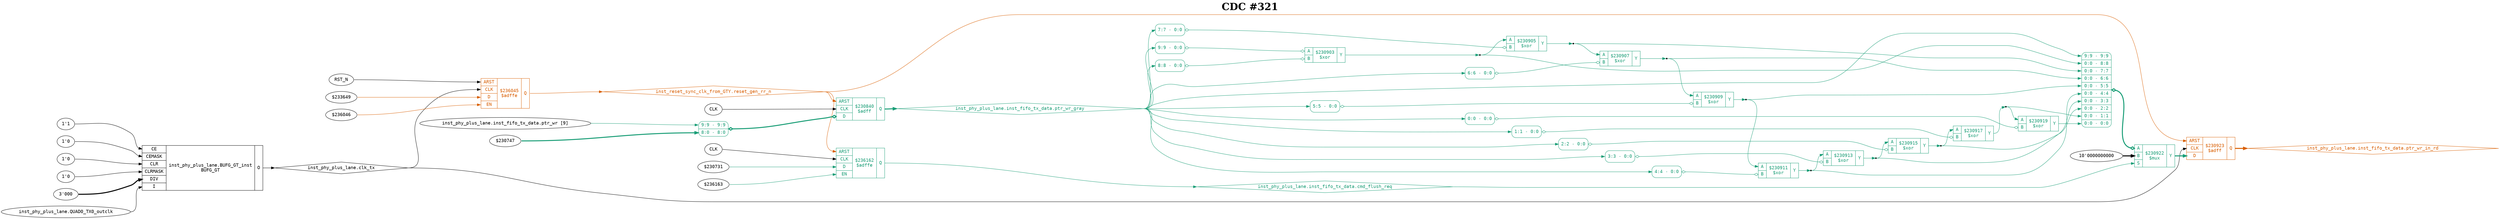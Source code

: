 digraph "spacefibre_light_top" {
label=<<b>CDC #321</b>>;
labelloc="t"
fontsize="30"
node ["fontname"="Courier"]
edge ["fontname"="Courier"]
rankdir="LR";
remincross=true;
n11 [ shape=diamond, label="inst_phy_plus_lane.clk_tx", color="black", fontcolor="black", href="/src/module_phy_plus_lane/phy_plus_lane.vhd#651" ];
n12 [ shape=diamond, label="inst_phy_plus_lane.inst_fifo_tx_data.cmd_flush_req", colorscheme="dark28", color="1", fontcolor="1", href="/src/ip/fifo_dc/fifo_dc.vhd#111" ];
n13 [ shape=diamond, label="inst_phy_plus_lane.inst_fifo_tx_data.ptr_wr_gray", colorscheme="dark28", color="1", fontcolor="1", href="/src/ip/fifo_dc/fifo_dc.vhd#102" ];
n14 [ shape=diamond, label="inst_phy_plus_lane.inst_fifo_tx_data.ptr_wr_in_rd", colorscheme="dark28", color="2", fontcolor="2", href="/src/ip/fifo_dc/fifo_dc.vhd#105" ];
n15 [ shape=diamond, label="inst_reset_sync_clk_from_GTY.reset_gen_rr_n", colorscheme="dark28", color="2", fontcolor="2", href="/src/ip_spacefibre_light_top/reset_gen.vhd#46" ];
{ rank="source";}
{ rank="sink";}
v0 [ label="RST_N" ];
v1 [ label="$233649" ];
v2 [ label="$236046" ];
c21 [ shape=record, label="{{<p16> ARST|<p17> CLK|<p18> D|<p19> EN}|$236045\n$adffe|{<p20> Q}}", colorscheme="dark28", color="2", fontcolor="2" , href="/src/ip_spacefibre_light_top/reset_gen.vhd#56"  ];
v3 [ label="CLK" ];
v4 [ label="$230731" ];
v5 [ label="$236163" ];
c22 [ shape=record, label="{{<p16> ARST|<p17> CLK|<p18> D|<p19> EN}|$236162\n$adffe|{<p20> Q}}", colorscheme="dark28", color="1", fontcolor="1" , href="/src/ip/fifo_dc/fifo_dc.vhd#440"  ];
c26 [ shape=record, label="{{<p23> A|<p24> B}|$230903\n$xor|{<p25> Y}}", colorscheme="dark28", color="1", fontcolor="1" , href="/src/ip/fifo_dc/fifo_dc.vhd#144"  ];
x6 [ shape=record, style=rounded, label="<s0> 9:9 - 0:0 ", colorscheme="dark28", color="1", fontcolor="1" ];
x6:e -> c26:p23:w [arrowhead=odiamond, arrowtail=odiamond, dir=both, colorscheme="dark28", color="1", fontcolor="1", label=""];
x7 [ shape=record, style=rounded, label="<s0> 8:8 - 0:0 ", colorscheme="dark28", color="1", fontcolor="1" ];
x7:e -> c26:p24:w [arrowhead=odiamond, arrowtail=odiamond, dir=both, colorscheme="dark28", color="1", fontcolor="1", label=""];
c27 [ shape=record, label="{{<p23> A|<p24> B}|$230905\n$xor|{<p25> Y}}", colorscheme="dark28", color="1", fontcolor="1" , href="/src/ip/fifo_dc/fifo_dc.vhd#144"  ];
x8 [ shape=record, style=rounded, label="<s0> 7:7 - 0:0 ", colorscheme="dark28", color="1", fontcolor="1" ];
x8:e -> c27:p24:w [arrowhead=odiamond, arrowtail=odiamond, dir=both, colorscheme="dark28", color="1", fontcolor="1", label=""];
c28 [ shape=record, label="{{<p23> A|<p24> B}|$230907\n$xor|{<p25> Y}}", colorscheme="dark28", color="1", fontcolor="1" , href="/src/ip/fifo_dc/fifo_dc.vhd#144"  ];
x9 [ shape=record, style=rounded, label="<s0> 6:6 - 0:0 ", colorscheme="dark28", color="1", fontcolor="1" ];
x9:e -> c28:p24:w [arrowhead=odiamond, arrowtail=odiamond, dir=both, colorscheme="dark28", color="1", fontcolor="1", label=""];
c29 [ shape=record, label="{{<p23> A|<p24> B}|$230909\n$xor|{<p25> Y}}", colorscheme="dark28", color="1", fontcolor="1" , href="/src/ip/fifo_dc/fifo_dc.vhd#144"  ];
x10 [ shape=record, style=rounded, label="<s0> 5:5 - 0:0 ", colorscheme="dark28", color="1", fontcolor="1" ];
x10:e -> c29:p24:w [arrowhead=odiamond, arrowtail=odiamond, dir=both, colorscheme="dark28", color="1", fontcolor="1", label=""];
c30 [ shape=record, label="{{<p23> A|<p24> B}|$230911\n$xor|{<p25> Y}}", colorscheme="dark28", color="1", fontcolor="1" , href="/src/ip/fifo_dc/fifo_dc.vhd#144"  ];
x11 [ shape=record, style=rounded, label="<s0> 4:4 - 0:0 ", colorscheme="dark28", color="1", fontcolor="1" ];
x11:e -> c30:p24:w [arrowhead=odiamond, arrowtail=odiamond, dir=both, colorscheme="dark28", color="1", fontcolor="1", label=""];
c31 [ shape=record, label="{{<p23> A|<p24> B}|$230913\n$xor|{<p25> Y}}", colorscheme="dark28", color="1", fontcolor="1" , href="/src/ip/fifo_dc/fifo_dc.vhd#144"  ];
x12 [ shape=record, style=rounded, label="<s0> 3:3 - 0:0 ", colorscheme="dark28", color="1", fontcolor="1" ];
x12:e -> c31:p24:w [arrowhead=odiamond, arrowtail=odiamond, dir=both, colorscheme="dark28", color="1", fontcolor="1", label=""];
c32 [ shape=record, label="{{<p23> A|<p24> B}|$230915\n$xor|{<p25> Y}}", colorscheme="dark28", color="1", fontcolor="1" , href="/src/ip/fifo_dc/fifo_dc.vhd#144"  ];
x13 [ shape=record, style=rounded, label="<s0> 2:2 - 0:0 ", colorscheme="dark28", color="1", fontcolor="1" ];
x13:e -> c32:p24:w [arrowhead=odiamond, arrowtail=odiamond, dir=both, colorscheme="dark28", color="1", fontcolor="1", label=""];
c33 [ shape=record, label="{{<p23> A|<p24> B}|$230917\n$xor|{<p25> Y}}", colorscheme="dark28", color="1", fontcolor="1" , href="/src/ip/fifo_dc/fifo_dc.vhd#144"  ];
x14 [ shape=record, style=rounded, label="<s0> 1:1 - 0:0 ", colorscheme="dark28", color="1", fontcolor="1" ];
x14:e -> c33:p24:w [arrowhead=odiamond, arrowtail=odiamond, dir=both, colorscheme="dark28", color="1", fontcolor="1", label=""];
c34 [ shape=record, label="{{<p23> A|<p24> B}|$230919\n$xor|{<p25> Y}}", colorscheme="dark28", color="1", fontcolor="1" , href="/src/ip/fifo_dc/fifo_dc.vhd#144"  ];
x15 [ shape=record, style=rounded, label="<s0> 0:0 - 0:0 ", colorscheme="dark28", color="1", fontcolor="1" ];
x15:e -> c34:p24:w [arrowhead=odiamond, arrowtail=odiamond, dir=both, colorscheme="dark28", color="1", fontcolor="1", label=""];
v17 [ label="10'0000000000" ];
c36 [ shape=record, label="{{<p23> A|<p24> B|<p35> S}|$230922\n$mux|{<p25> Y}}", colorscheme="dark28", color="1", fontcolor="1" , href="/src/ip/fifo_dc/fifo_dc.vhd#347"  ];
x16 [ shape=record, style=rounded, label="<s9> 9:9 - 9:9 |<s8> 0:0 - 8:8 |<s7> 0:0 - 7:7 |<s6> 0:0 - 6:6 |<s5> 0:0 - 5:5 |<s4> 0:0 - 4:4 |<s3> 0:0 - 3:3 |<s2> 0:0 - 2:2 |<s1> 0:0 - 1:1 |<s0> 0:0 - 0:0 ", colorscheme="dark28", color="1", fontcolor="1" ];
x16:e -> c36:p23:w [arrowhead=odiamond, arrowtail=odiamond, dir=both, colorscheme="dark28", color="1", fontcolor="1", style="setlinewidth(3)", label=""];
v18 [ label="CLK" ];
v20 [ label="inst_phy_plus_lane.inst_fifo_tx_data.ptr_wr [9]" ];
v21 [ label="$230747" ];
c37 [ shape=record, label="{{<p16> ARST|<p17> CLK|<p18> D}|$230840\n$adff|{<p20> Q}}", colorscheme="dark28", color="1", fontcolor="1" , href="/src/ip/fifo_dc/fifo_dc.vhd#240"  ];
x19 [ shape=record, style=rounded, label="<s1> 9:9 - 9:9 |<s0> 8:0 - 8:0 ", colorscheme="dark28", color="1", fontcolor="1" ];
x19:e -> c37:p18:w [arrowhead=odiamond, arrowtail=odiamond, dir=both, colorscheme="dark28", color="1", fontcolor="1", style="setlinewidth(3)", label=""];
c38 [ shape=record, label="{{<p16> ARST|<p17> CLK|<p18> D}|$230923\n$adff|{<p20> Q}}", colorscheme="dark28", color="2", fontcolor="2" , href="/src/ip/fifo_dc/fifo_dc.vhd#344"  ];
v22 [ label="1'1" ];
v23 [ label="1'0" ];
v24 [ label="1'0" ];
v25 [ label="1'0" ];
v26 [ label="3'000" ];
v27 [ label="inst_phy_plus_lane.QUAD0_TX0_outclk" ];
c46 [ shape=record, label="{{<p39> CE|<p40> CEMASK|<p41> CLR|<p42> CLRMASK|<p43> DIV|<p44> I}|inst_phy_plus_lane.BUFG_GT_inst\nBUFG_GT|{<p45> O}}", href="/src/module_phy_plus_lane/phy_plus_lane.vhd#991"  ];
n1 [ shape=point ];
c26:p25:e -> n1:w [colorscheme="dark28", color="1", fontcolor="1", label=""];
n1:e -> c27:p23:w [colorscheme="dark28", color="1", fontcolor="1", label=""];
n1:e -> x16:s8:w [colorscheme="dark28", color="1", fontcolor="1", label=""];
c36:p25:e -> c38:p18:w [colorscheme="dark28", color="1", fontcolor="1", style="setlinewidth(3)", label=""];
c46:p45:e -> n11:w [color="black", fontcolor="black", label=""];
n11:e -> c21:p17:w [color="black", fontcolor="black", label=""];
n11:e -> c38:p17:w [color="black", fontcolor="black", label=""];
c22:p20:e -> n12:w [colorscheme="dark28", color="1", fontcolor="1", label=""];
n12:e -> c36:p35:w [colorscheme="dark28", color="1", fontcolor="1", label=""];
c37:p20:e -> n13:w [colorscheme="dark28", color="1", fontcolor="1", style="setlinewidth(3)", label=""];
n13:e -> x10:s0:w [colorscheme="dark28", color="1", fontcolor="1", label=""];
n13:e -> x11:s0:w [colorscheme="dark28", color="1", fontcolor="1", label=""];
n13:e -> x12:s0:w [colorscheme="dark28", color="1", fontcolor="1", label=""];
n13:e -> x13:s0:w [colorscheme="dark28", color="1", fontcolor="1", label=""];
n13:e -> x14:s0:w [colorscheme="dark28", color="1", fontcolor="1", label=""];
n13:e -> x15:s0:w [colorscheme="dark28", color="1", fontcolor="1", label=""];
n13:e -> x16:s9:w [colorscheme="dark28", color="1", fontcolor="1", label=""];
n13:e -> x6:s0:w [colorscheme="dark28", color="1", fontcolor="1", label=""];
n13:e -> x7:s0:w [colorscheme="dark28", color="1", fontcolor="1", label=""];
n13:e -> x8:s0:w [colorscheme="dark28", color="1", fontcolor="1", label=""];
n13:e -> x9:s0:w [colorscheme="dark28", color="1", fontcolor="1", label=""];
c38:p20:e -> n14:w [colorscheme="dark28", color="2", fontcolor="2", style="setlinewidth(3)", label=""];
c21:p20:e -> n15:w [colorscheme="dark28", color="2", fontcolor="2", label=""];
n15:e -> c22:p16:w [colorscheme="dark28", color="2", fontcolor="2", label=""];
n15:e -> c37:p16:w [colorscheme="dark28", color="2", fontcolor="2", label=""];
n15:e -> c38:p16:w [colorscheme="dark28", color="2", fontcolor="2", label=""];
n2 [ shape=point ];
c27:p25:e -> n2:w [colorscheme="dark28", color="1", fontcolor="1", label=""];
n2:e -> c28:p23:w [colorscheme="dark28", color="1", fontcolor="1", label=""];
n2:e -> x16:s7:w [colorscheme="dark28", color="1", fontcolor="1", label=""];
n3 [ shape=point ];
c28:p25:e -> n3:w [colorscheme="dark28", color="1", fontcolor="1", label=""];
n3:e -> c29:p23:w [colorscheme="dark28", color="1", fontcolor="1", label=""];
n3:e -> x16:s6:w [colorscheme="dark28", color="1", fontcolor="1", label=""];
n4 [ shape=point ];
c29:p25:e -> n4:w [colorscheme="dark28", color="1", fontcolor="1", label=""];
n4:e -> c30:p23:w [colorscheme="dark28", color="1", fontcolor="1", label=""];
n4:e -> x16:s5:w [colorscheme="dark28", color="1", fontcolor="1", label=""];
n5 [ shape=point ];
c30:p25:e -> n5:w [colorscheme="dark28", color="1", fontcolor="1", label=""];
n5:e -> c31:p23:w [colorscheme="dark28", color="1", fontcolor="1", label=""];
n5:e -> x16:s4:w [colorscheme="dark28", color="1", fontcolor="1", label=""];
n6 [ shape=point ];
c31:p25:e -> n6:w [colorscheme="dark28", color="1", fontcolor="1", label=""];
n6:e -> c32:p23:w [colorscheme="dark28", color="1", fontcolor="1", label=""];
n6:e -> x16:s3:w [colorscheme="dark28", color="1", fontcolor="1", label=""];
n7 [ shape=point ];
c32:p25:e -> n7:w [colorscheme="dark28", color="1", fontcolor="1", label=""];
n7:e -> c33:p23:w [colorscheme="dark28", color="1", fontcolor="1", label=""];
n7:e -> x16:s2:w [colorscheme="dark28", color="1", fontcolor="1", label=""];
n8 [ shape=point ];
c33:p25:e -> n8:w [colorscheme="dark28", color="1", fontcolor="1", label=""];
n8:e -> c34:p23:w [colorscheme="dark28", color="1", fontcolor="1", label=""];
n8:e -> x16:s1:w [colorscheme="dark28", color="1", fontcolor="1", label=""];
c34:p25:e -> x16:s0:w [colorscheme="dark28", color="1", fontcolor="1", label=""];
v0:e -> c21:p16:w [color="black", fontcolor="black", label=""];
v1:e -> c21:p18:w [colorscheme="dark28", color="2", fontcolor="2", label=""];
v17:e -> c36:p24:w [color="black", fontcolor="black", style="setlinewidth(3)", label=""];
v18:e -> c37:p17:w [color="black", fontcolor="black", label=""];
v2:e -> c21:p19:w [colorscheme="dark28", color="2", fontcolor="2", label=""];
v20:e -> x19:s1:w [colorscheme="dark28", color="1", fontcolor="1", label=""];
v21:e -> x19:s0:w [colorscheme="dark28", color="1", fontcolor="1", style="setlinewidth(3)", label=""];
v22:e -> c46:p39:w [color="black", fontcolor="black", label=""];
v23:e -> c46:p40:w [color="black", fontcolor="black", label=""];
v24:e -> c46:p41:w [color="black", fontcolor="black", label=""];
v25:e -> c46:p42:w [color="black", fontcolor="black", label=""];
v26:e -> c46:p43:w [color="black", fontcolor="black", style="setlinewidth(3)", label=""];
v27:e -> c46:p44:w [color="black", fontcolor="black", label=""];
v3:e -> c22:p17:w [color="black", fontcolor="black", label=""];
v4:e -> c22:p18:w [colorscheme="dark28", color="1", fontcolor="1", label=""];
v5:e -> c22:p19:w [colorscheme="dark28", color="1", fontcolor="1", label=""];
}
